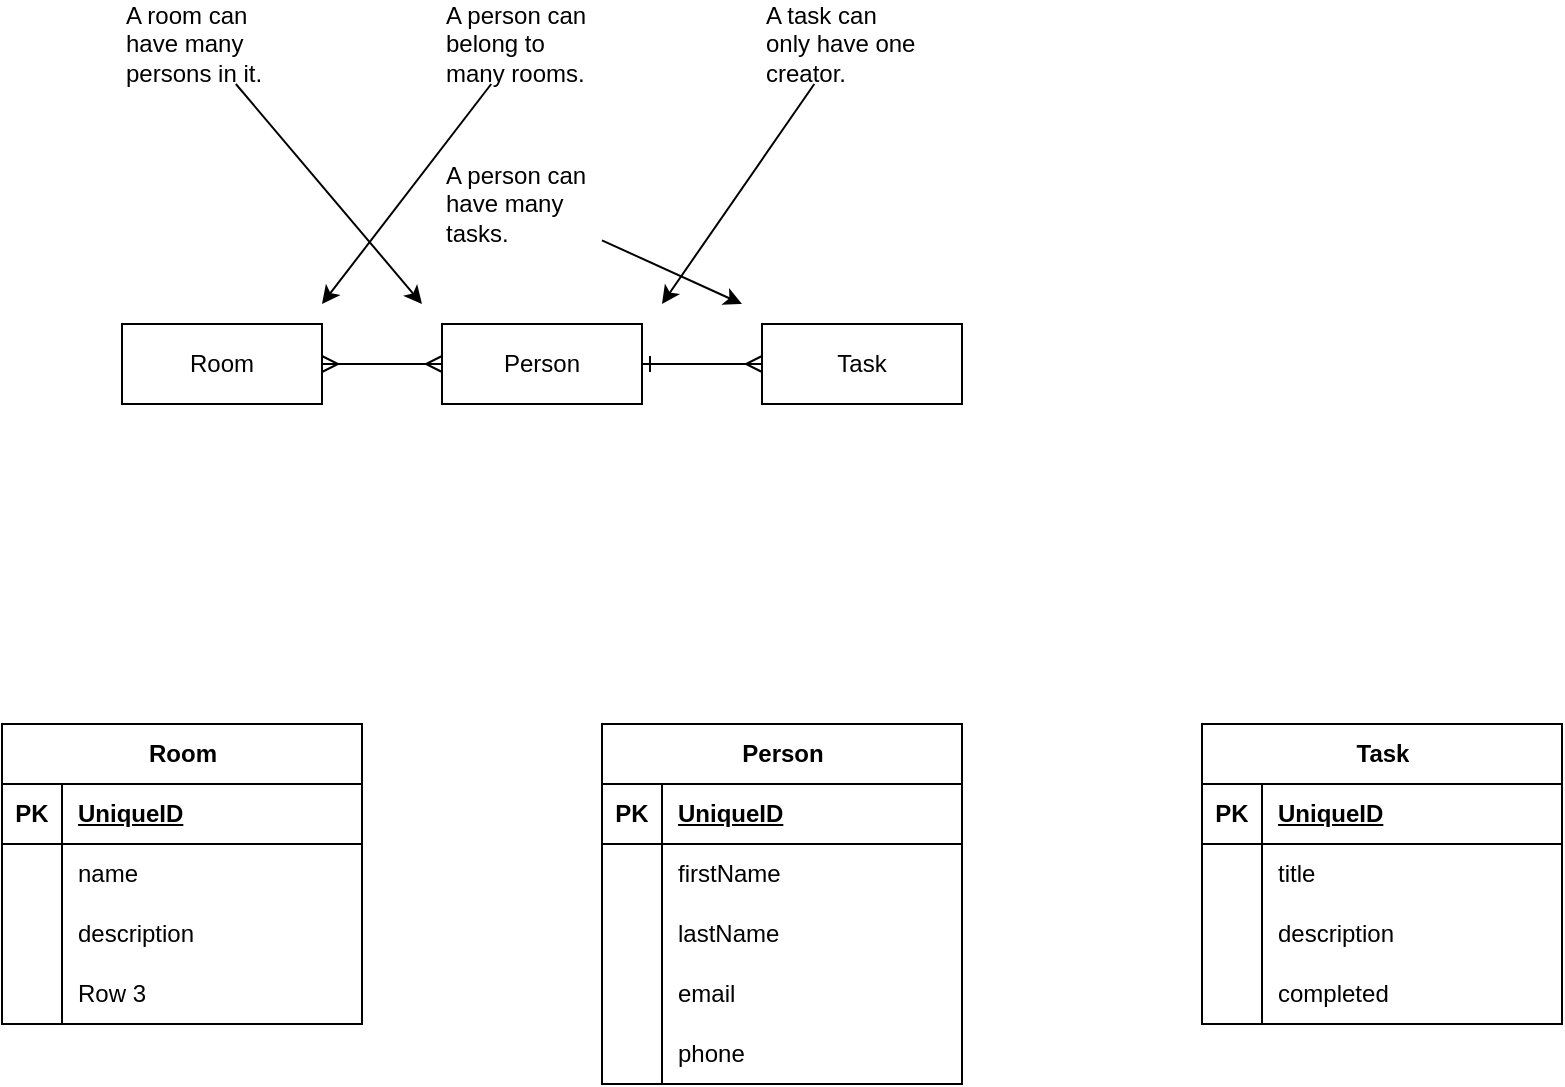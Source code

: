 <mxfile version="26.0.4">
  <diagram name="Page-1" id="eZxNaYrEvJm0XlTv8BIc">
    <mxGraphModel dx="1024" dy="1790" grid="1" gridSize="10" guides="1" tooltips="1" connect="1" arrows="1" fold="1" page="1" pageScale="1" pageWidth="827" pageHeight="1169" math="0" shadow="0">
      <root>
        <mxCell id="0" />
        <mxCell id="1" parent="0" />
        <mxCell id="GMAXOd5DtLpBHhY5yznX-1" value="Task" style="shape=table;startSize=30;container=1;collapsible=1;childLayout=tableLayout;fixedRows=1;rowLines=0;fontStyle=1;align=center;resizeLast=1;html=1;" vertex="1" parent="1">
          <mxGeometry x="620" y="240" width="180" height="150" as="geometry" />
        </mxCell>
        <mxCell id="GMAXOd5DtLpBHhY5yznX-2" value="" style="shape=tableRow;horizontal=0;startSize=0;swimlaneHead=0;swimlaneBody=0;fillColor=none;collapsible=0;dropTarget=0;points=[[0,0.5],[1,0.5]];portConstraint=eastwest;top=0;left=0;right=0;bottom=1;" vertex="1" parent="GMAXOd5DtLpBHhY5yznX-1">
          <mxGeometry y="30" width="180" height="30" as="geometry" />
        </mxCell>
        <mxCell id="GMAXOd5DtLpBHhY5yznX-3" value="PK" style="shape=partialRectangle;connectable=0;fillColor=none;top=0;left=0;bottom=0;right=0;fontStyle=1;overflow=hidden;whiteSpace=wrap;html=1;" vertex="1" parent="GMAXOd5DtLpBHhY5yznX-2">
          <mxGeometry width="30" height="30" as="geometry">
            <mxRectangle width="30" height="30" as="alternateBounds" />
          </mxGeometry>
        </mxCell>
        <mxCell id="GMAXOd5DtLpBHhY5yznX-4" value="UniqueID" style="shape=partialRectangle;connectable=0;fillColor=none;top=0;left=0;bottom=0;right=0;align=left;spacingLeft=6;fontStyle=5;overflow=hidden;whiteSpace=wrap;html=1;" vertex="1" parent="GMAXOd5DtLpBHhY5yznX-2">
          <mxGeometry x="30" width="150" height="30" as="geometry">
            <mxRectangle width="150" height="30" as="alternateBounds" />
          </mxGeometry>
        </mxCell>
        <mxCell id="GMAXOd5DtLpBHhY5yznX-5" value="" style="shape=tableRow;horizontal=0;startSize=0;swimlaneHead=0;swimlaneBody=0;fillColor=none;collapsible=0;dropTarget=0;points=[[0,0.5],[1,0.5]];portConstraint=eastwest;top=0;left=0;right=0;bottom=0;" vertex="1" parent="GMAXOd5DtLpBHhY5yznX-1">
          <mxGeometry y="60" width="180" height="30" as="geometry" />
        </mxCell>
        <mxCell id="GMAXOd5DtLpBHhY5yznX-6" value="" style="shape=partialRectangle;connectable=0;fillColor=none;top=0;left=0;bottom=0;right=0;editable=1;overflow=hidden;whiteSpace=wrap;html=1;" vertex="1" parent="GMAXOd5DtLpBHhY5yznX-5">
          <mxGeometry width="30" height="30" as="geometry">
            <mxRectangle width="30" height="30" as="alternateBounds" />
          </mxGeometry>
        </mxCell>
        <mxCell id="GMAXOd5DtLpBHhY5yznX-7" value="title" style="shape=partialRectangle;connectable=0;fillColor=none;top=0;left=0;bottom=0;right=0;align=left;spacingLeft=6;overflow=hidden;whiteSpace=wrap;html=1;" vertex="1" parent="GMAXOd5DtLpBHhY5yznX-5">
          <mxGeometry x="30" width="150" height="30" as="geometry">
            <mxRectangle width="150" height="30" as="alternateBounds" />
          </mxGeometry>
        </mxCell>
        <mxCell id="GMAXOd5DtLpBHhY5yznX-8" value="" style="shape=tableRow;horizontal=0;startSize=0;swimlaneHead=0;swimlaneBody=0;fillColor=none;collapsible=0;dropTarget=0;points=[[0,0.5],[1,0.5]];portConstraint=eastwest;top=0;left=0;right=0;bottom=0;" vertex="1" parent="GMAXOd5DtLpBHhY5yznX-1">
          <mxGeometry y="90" width="180" height="30" as="geometry" />
        </mxCell>
        <mxCell id="GMAXOd5DtLpBHhY5yznX-9" value="" style="shape=partialRectangle;connectable=0;fillColor=none;top=0;left=0;bottom=0;right=0;editable=1;overflow=hidden;whiteSpace=wrap;html=1;" vertex="1" parent="GMAXOd5DtLpBHhY5yznX-8">
          <mxGeometry width="30" height="30" as="geometry">
            <mxRectangle width="30" height="30" as="alternateBounds" />
          </mxGeometry>
        </mxCell>
        <mxCell id="GMAXOd5DtLpBHhY5yznX-10" value="description" style="shape=partialRectangle;connectable=0;fillColor=none;top=0;left=0;bottom=0;right=0;align=left;spacingLeft=6;overflow=hidden;whiteSpace=wrap;html=1;" vertex="1" parent="GMAXOd5DtLpBHhY5yznX-8">
          <mxGeometry x="30" width="150" height="30" as="geometry">
            <mxRectangle width="150" height="30" as="alternateBounds" />
          </mxGeometry>
        </mxCell>
        <mxCell id="GMAXOd5DtLpBHhY5yznX-11" value="" style="shape=tableRow;horizontal=0;startSize=0;swimlaneHead=0;swimlaneBody=0;fillColor=none;collapsible=0;dropTarget=0;points=[[0,0.5],[1,0.5]];portConstraint=eastwest;top=0;left=0;right=0;bottom=0;" vertex="1" parent="GMAXOd5DtLpBHhY5yznX-1">
          <mxGeometry y="120" width="180" height="30" as="geometry" />
        </mxCell>
        <mxCell id="GMAXOd5DtLpBHhY5yznX-12" value="" style="shape=partialRectangle;connectable=0;fillColor=none;top=0;left=0;bottom=0;right=0;editable=1;overflow=hidden;whiteSpace=wrap;html=1;" vertex="1" parent="GMAXOd5DtLpBHhY5yznX-11">
          <mxGeometry width="30" height="30" as="geometry">
            <mxRectangle width="30" height="30" as="alternateBounds" />
          </mxGeometry>
        </mxCell>
        <mxCell id="GMAXOd5DtLpBHhY5yznX-13" value="completed" style="shape=partialRectangle;connectable=0;fillColor=none;top=0;left=0;bottom=0;right=0;align=left;spacingLeft=6;overflow=hidden;whiteSpace=wrap;html=1;" vertex="1" parent="GMAXOd5DtLpBHhY5yznX-11">
          <mxGeometry x="30" width="150" height="30" as="geometry">
            <mxRectangle width="150" height="30" as="alternateBounds" />
          </mxGeometry>
        </mxCell>
        <mxCell id="GMAXOd5DtLpBHhY5yznX-14" value="Person" style="shape=table;startSize=30;container=1;collapsible=1;childLayout=tableLayout;fixedRows=1;rowLines=0;fontStyle=1;align=center;resizeLast=1;html=1;" vertex="1" parent="1">
          <mxGeometry x="320" y="240" width="180" height="180" as="geometry" />
        </mxCell>
        <mxCell id="GMAXOd5DtLpBHhY5yznX-15" value="" style="shape=tableRow;horizontal=0;startSize=0;swimlaneHead=0;swimlaneBody=0;fillColor=none;collapsible=0;dropTarget=0;points=[[0,0.5],[1,0.5]];portConstraint=eastwest;top=0;left=0;right=0;bottom=1;" vertex="1" parent="GMAXOd5DtLpBHhY5yznX-14">
          <mxGeometry y="30" width="180" height="30" as="geometry" />
        </mxCell>
        <mxCell id="GMAXOd5DtLpBHhY5yznX-16" value="PK" style="shape=partialRectangle;connectable=0;fillColor=none;top=0;left=0;bottom=0;right=0;fontStyle=1;overflow=hidden;whiteSpace=wrap;html=1;" vertex="1" parent="GMAXOd5DtLpBHhY5yznX-15">
          <mxGeometry width="30" height="30" as="geometry">
            <mxRectangle width="30" height="30" as="alternateBounds" />
          </mxGeometry>
        </mxCell>
        <mxCell id="GMAXOd5DtLpBHhY5yznX-17" value="UniqueID" style="shape=partialRectangle;connectable=0;fillColor=none;top=0;left=0;bottom=0;right=0;align=left;spacingLeft=6;fontStyle=5;overflow=hidden;whiteSpace=wrap;html=1;" vertex="1" parent="GMAXOd5DtLpBHhY5yznX-15">
          <mxGeometry x="30" width="150" height="30" as="geometry">
            <mxRectangle width="150" height="30" as="alternateBounds" />
          </mxGeometry>
        </mxCell>
        <mxCell id="GMAXOd5DtLpBHhY5yznX-18" value="" style="shape=tableRow;horizontal=0;startSize=0;swimlaneHead=0;swimlaneBody=0;fillColor=none;collapsible=0;dropTarget=0;points=[[0,0.5],[1,0.5]];portConstraint=eastwest;top=0;left=0;right=0;bottom=0;" vertex="1" parent="GMAXOd5DtLpBHhY5yznX-14">
          <mxGeometry y="60" width="180" height="30" as="geometry" />
        </mxCell>
        <mxCell id="GMAXOd5DtLpBHhY5yznX-19" value="" style="shape=partialRectangle;connectable=0;fillColor=none;top=0;left=0;bottom=0;right=0;editable=1;overflow=hidden;whiteSpace=wrap;html=1;" vertex="1" parent="GMAXOd5DtLpBHhY5yznX-18">
          <mxGeometry width="30" height="30" as="geometry">
            <mxRectangle width="30" height="30" as="alternateBounds" />
          </mxGeometry>
        </mxCell>
        <mxCell id="GMAXOd5DtLpBHhY5yznX-20" value="firstName" style="shape=partialRectangle;connectable=0;fillColor=none;top=0;left=0;bottom=0;right=0;align=left;spacingLeft=6;overflow=hidden;whiteSpace=wrap;html=1;" vertex="1" parent="GMAXOd5DtLpBHhY5yznX-18">
          <mxGeometry x="30" width="150" height="30" as="geometry">
            <mxRectangle width="150" height="30" as="alternateBounds" />
          </mxGeometry>
        </mxCell>
        <mxCell id="GMAXOd5DtLpBHhY5yznX-21" value="" style="shape=tableRow;horizontal=0;startSize=0;swimlaneHead=0;swimlaneBody=0;fillColor=none;collapsible=0;dropTarget=0;points=[[0,0.5],[1,0.5]];portConstraint=eastwest;top=0;left=0;right=0;bottom=0;" vertex="1" parent="GMAXOd5DtLpBHhY5yznX-14">
          <mxGeometry y="90" width="180" height="30" as="geometry" />
        </mxCell>
        <mxCell id="GMAXOd5DtLpBHhY5yznX-22" value="" style="shape=partialRectangle;connectable=0;fillColor=none;top=0;left=0;bottom=0;right=0;editable=1;overflow=hidden;whiteSpace=wrap;html=1;" vertex="1" parent="GMAXOd5DtLpBHhY5yznX-21">
          <mxGeometry width="30" height="30" as="geometry">
            <mxRectangle width="30" height="30" as="alternateBounds" />
          </mxGeometry>
        </mxCell>
        <mxCell id="GMAXOd5DtLpBHhY5yznX-23" value="lastName" style="shape=partialRectangle;connectable=0;fillColor=none;top=0;left=0;bottom=0;right=0;align=left;spacingLeft=6;overflow=hidden;whiteSpace=wrap;html=1;" vertex="1" parent="GMAXOd5DtLpBHhY5yznX-21">
          <mxGeometry x="30" width="150" height="30" as="geometry">
            <mxRectangle width="150" height="30" as="alternateBounds" />
          </mxGeometry>
        </mxCell>
        <mxCell id="GMAXOd5DtLpBHhY5yznX-24" value="" style="shape=tableRow;horizontal=0;startSize=0;swimlaneHead=0;swimlaneBody=0;fillColor=none;collapsible=0;dropTarget=0;points=[[0,0.5],[1,0.5]];portConstraint=eastwest;top=0;left=0;right=0;bottom=0;" vertex="1" parent="GMAXOd5DtLpBHhY5yznX-14">
          <mxGeometry y="120" width="180" height="30" as="geometry" />
        </mxCell>
        <mxCell id="GMAXOd5DtLpBHhY5yznX-25" value="" style="shape=partialRectangle;connectable=0;fillColor=none;top=0;left=0;bottom=0;right=0;editable=1;overflow=hidden;whiteSpace=wrap;html=1;" vertex="1" parent="GMAXOd5DtLpBHhY5yznX-24">
          <mxGeometry width="30" height="30" as="geometry">
            <mxRectangle width="30" height="30" as="alternateBounds" />
          </mxGeometry>
        </mxCell>
        <mxCell id="GMAXOd5DtLpBHhY5yznX-26" value="email" style="shape=partialRectangle;connectable=0;fillColor=none;top=0;left=0;bottom=0;right=0;align=left;spacingLeft=6;overflow=hidden;whiteSpace=wrap;html=1;" vertex="1" parent="GMAXOd5DtLpBHhY5yznX-24">
          <mxGeometry x="30" width="150" height="30" as="geometry">
            <mxRectangle width="150" height="30" as="alternateBounds" />
          </mxGeometry>
        </mxCell>
        <mxCell id="GMAXOd5DtLpBHhY5yznX-40" style="shape=tableRow;horizontal=0;startSize=0;swimlaneHead=0;swimlaneBody=0;fillColor=none;collapsible=0;dropTarget=0;points=[[0,0.5],[1,0.5]];portConstraint=eastwest;top=0;left=0;right=0;bottom=0;" vertex="1" parent="GMAXOd5DtLpBHhY5yznX-14">
          <mxGeometry y="150" width="180" height="30" as="geometry" />
        </mxCell>
        <mxCell id="GMAXOd5DtLpBHhY5yznX-41" style="shape=partialRectangle;connectable=0;fillColor=none;top=0;left=0;bottom=0;right=0;editable=1;overflow=hidden;whiteSpace=wrap;html=1;" vertex="1" parent="GMAXOd5DtLpBHhY5yznX-40">
          <mxGeometry width="30" height="30" as="geometry">
            <mxRectangle width="30" height="30" as="alternateBounds" />
          </mxGeometry>
        </mxCell>
        <mxCell id="GMAXOd5DtLpBHhY5yznX-42" value="phone" style="shape=partialRectangle;connectable=0;fillColor=none;top=0;left=0;bottom=0;right=0;align=left;spacingLeft=6;overflow=hidden;whiteSpace=wrap;html=1;" vertex="1" parent="GMAXOd5DtLpBHhY5yznX-40">
          <mxGeometry x="30" width="150" height="30" as="geometry">
            <mxRectangle width="150" height="30" as="alternateBounds" />
          </mxGeometry>
        </mxCell>
        <mxCell id="GMAXOd5DtLpBHhY5yznX-27" value="Room" style="shape=table;startSize=30;container=1;collapsible=1;childLayout=tableLayout;fixedRows=1;rowLines=0;fontStyle=1;align=center;resizeLast=1;html=1;" vertex="1" parent="1">
          <mxGeometry x="20" y="240" width="180" height="150" as="geometry" />
        </mxCell>
        <mxCell id="GMAXOd5DtLpBHhY5yznX-28" value="" style="shape=tableRow;horizontal=0;startSize=0;swimlaneHead=0;swimlaneBody=0;fillColor=none;collapsible=0;dropTarget=0;points=[[0,0.5],[1,0.5]];portConstraint=eastwest;top=0;left=0;right=0;bottom=1;" vertex="1" parent="GMAXOd5DtLpBHhY5yznX-27">
          <mxGeometry y="30" width="180" height="30" as="geometry" />
        </mxCell>
        <mxCell id="GMAXOd5DtLpBHhY5yznX-29" value="PK" style="shape=partialRectangle;connectable=0;fillColor=none;top=0;left=0;bottom=0;right=0;fontStyle=1;overflow=hidden;whiteSpace=wrap;html=1;" vertex="1" parent="GMAXOd5DtLpBHhY5yznX-28">
          <mxGeometry width="30" height="30" as="geometry">
            <mxRectangle width="30" height="30" as="alternateBounds" />
          </mxGeometry>
        </mxCell>
        <mxCell id="GMAXOd5DtLpBHhY5yznX-30" value="UniqueID" style="shape=partialRectangle;connectable=0;fillColor=none;top=0;left=0;bottom=0;right=0;align=left;spacingLeft=6;fontStyle=5;overflow=hidden;whiteSpace=wrap;html=1;" vertex="1" parent="GMAXOd5DtLpBHhY5yznX-28">
          <mxGeometry x="30" width="150" height="30" as="geometry">
            <mxRectangle width="150" height="30" as="alternateBounds" />
          </mxGeometry>
        </mxCell>
        <mxCell id="GMAXOd5DtLpBHhY5yznX-31" value="" style="shape=tableRow;horizontal=0;startSize=0;swimlaneHead=0;swimlaneBody=0;fillColor=none;collapsible=0;dropTarget=0;points=[[0,0.5],[1,0.5]];portConstraint=eastwest;top=0;left=0;right=0;bottom=0;" vertex="1" parent="GMAXOd5DtLpBHhY5yznX-27">
          <mxGeometry y="60" width="180" height="30" as="geometry" />
        </mxCell>
        <mxCell id="GMAXOd5DtLpBHhY5yznX-32" value="" style="shape=partialRectangle;connectable=0;fillColor=none;top=0;left=0;bottom=0;right=0;editable=1;overflow=hidden;whiteSpace=wrap;html=1;" vertex="1" parent="GMAXOd5DtLpBHhY5yznX-31">
          <mxGeometry width="30" height="30" as="geometry">
            <mxRectangle width="30" height="30" as="alternateBounds" />
          </mxGeometry>
        </mxCell>
        <mxCell id="GMAXOd5DtLpBHhY5yznX-33" value="name" style="shape=partialRectangle;connectable=0;fillColor=none;top=0;left=0;bottom=0;right=0;align=left;spacingLeft=6;overflow=hidden;whiteSpace=wrap;html=1;" vertex="1" parent="GMAXOd5DtLpBHhY5yznX-31">
          <mxGeometry x="30" width="150" height="30" as="geometry">
            <mxRectangle width="150" height="30" as="alternateBounds" />
          </mxGeometry>
        </mxCell>
        <mxCell id="GMAXOd5DtLpBHhY5yznX-34" value="" style="shape=tableRow;horizontal=0;startSize=0;swimlaneHead=0;swimlaneBody=0;fillColor=none;collapsible=0;dropTarget=0;points=[[0,0.5],[1,0.5]];portConstraint=eastwest;top=0;left=0;right=0;bottom=0;" vertex="1" parent="GMAXOd5DtLpBHhY5yznX-27">
          <mxGeometry y="90" width="180" height="30" as="geometry" />
        </mxCell>
        <mxCell id="GMAXOd5DtLpBHhY5yznX-35" value="" style="shape=partialRectangle;connectable=0;fillColor=none;top=0;left=0;bottom=0;right=0;editable=1;overflow=hidden;whiteSpace=wrap;html=1;" vertex="1" parent="GMAXOd5DtLpBHhY5yznX-34">
          <mxGeometry width="30" height="30" as="geometry">
            <mxRectangle width="30" height="30" as="alternateBounds" />
          </mxGeometry>
        </mxCell>
        <mxCell id="GMAXOd5DtLpBHhY5yznX-36" value="description" style="shape=partialRectangle;connectable=0;fillColor=none;top=0;left=0;bottom=0;right=0;align=left;spacingLeft=6;overflow=hidden;whiteSpace=wrap;html=1;" vertex="1" parent="GMAXOd5DtLpBHhY5yznX-34">
          <mxGeometry x="30" width="150" height="30" as="geometry">
            <mxRectangle width="150" height="30" as="alternateBounds" />
          </mxGeometry>
        </mxCell>
        <mxCell id="GMAXOd5DtLpBHhY5yznX-37" value="" style="shape=tableRow;horizontal=0;startSize=0;swimlaneHead=0;swimlaneBody=0;fillColor=none;collapsible=0;dropTarget=0;points=[[0,0.5],[1,0.5]];portConstraint=eastwest;top=0;left=0;right=0;bottom=0;" vertex="1" parent="GMAXOd5DtLpBHhY5yznX-27">
          <mxGeometry y="120" width="180" height="30" as="geometry" />
        </mxCell>
        <mxCell id="GMAXOd5DtLpBHhY5yznX-38" value="" style="shape=partialRectangle;connectable=0;fillColor=none;top=0;left=0;bottom=0;right=0;editable=1;overflow=hidden;whiteSpace=wrap;html=1;" vertex="1" parent="GMAXOd5DtLpBHhY5yznX-37">
          <mxGeometry width="30" height="30" as="geometry">
            <mxRectangle width="30" height="30" as="alternateBounds" />
          </mxGeometry>
        </mxCell>
        <mxCell id="GMAXOd5DtLpBHhY5yznX-39" value="Row 3" style="shape=partialRectangle;connectable=0;fillColor=none;top=0;left=0;bottom=0;right=0;align=left;spacingLeft=6;overflow=hidden;whiteSpace=wrap;html=1;" vertex="1" parent="GMAXOd5DtLpBHhY5yznX-37">
          <mxGeometry x="30" width="150" height="30" as="geometry">
            <mxRectangle width="150" height="30" as="alternateBounds" />
          </mxGeometry>
        </mxCell>
        <mxCell id="GMAXOd5DtLpBHhY5yznX-47" style="edgeStyle=orthogonalEdgeStyle;rounded=0;orthogonalLoop=1;jettySize=auto;html=1;exitX=0;exitY=0.5;exitDx=0;exitDy=0;entryX=1;entryY=0.5;entryDx=0;entryDy=0;endArrow=ERone;endFill=0;startArrow=ERmany;startFill=0;" edge="1" parent="1" source="GMAXOd5DtLpBHhY5yznX-43" target="GMAXOd5DtLpBHhY5yznX-44">
          <mxGeometry relative="1" as="geometry" />
        </mxCell>
        <mxCell id="GMAXOd5DtLpBHhY5yznX-43" value="Task" style="whiteSpace=wrap;html=1;align=center;" vertex="1" parent="1">
          <mxGeometry x="400" y="40" width="100" height="40" as="geometry" />
        </mxCell>
        <mxCell id="GMAXOd5DtLpBHhY5yznX-44" value="Person" style="whiteSpace=wrap;html=1;align=center;" vertex="1" parent="1">
          <mxGeometry x="240" y="40" width="100" height="40" as="geometry" />
        </mxCell>
        <mxCell id="GMAXOd5DtLpBHhY5yznX-46" style="edgeStyle=orthogonalEdgeStyle;rounded=0;orthogonalLoop=1;jettySize=auto;html=1;exitX=1;exitY=0.5;exitDx=0;exitDy=0;entryX=0;entryY=0.5;entryDx=0;entryDy=0;startArrow=ERmany;startFill=0;endArrow=ERmany;endFill=0;" edge="1" parent="1" source="GMAXOd5DtLpBHhY5yznX-45" target="GMAXOd5DtLpBHhY5yznX-44">
          <mxGeometry relative="1" as="geometry" />
        </mxCell>
        <mxCell id="GMAXOd5DtLpBHhY5yznX-45" value="Room" style="whiteSpace=wrap;html=1;align=center;" vertex="1" parent="1">
          <mxGeometry x="80" y="40" width="100" height="40" as="geometry" />
        </mxCell>
        <mxCell id="GMAXOd5DtLpBHhY5yznX-54" style="rounded=0;orthogonalLoop=1;jettySize=auto;html=1;" edge="1" parent="1" source="GMAXOd5DtLpBHhY5yznX-48">
          <mxGeometry relative="1" as="geometry">
            <mxPoint x="230" y="30" as="targetPoint" />
          </mxGeometry>
        </mxCell>
        <mxCell id="GMAXOd5DtLpBHhY5yznX-48" value="A room can have many persons in it." style="text;html=1;align=left;verticalAlign=middle;whiteSpace=wrap;rounded=0;" vertex="1" parent="1">
          <mxGeometry x="80" y="-120" width="80" height="40" as="geometry" />
        </mxCell>
        <mxCell id="GMAXOd5DtLpBHhY5yznX-55" style="rounded=0;orthogonalLoop=1;jettySize=auto;html=1;" edge="1" parent="1" source="GMAXOd5DtLpBHhY5yznX-49">
          <mxGeometry relative="1" as="geometry">
            <mxPoint x="180" y="30" as="targetPoint" />
          </mxGeometry>
        </mxCell>
        <mxCell id="GMAXOd5DtLpBHhY5yznX-49" value="A person can belong to many rooms." style="text;html=1;align=left;verticalAlign=middle;whiteSpace=wrap;rounded=0;" vertex="1" parent="1">
          <mxGeometry x="240" y="-120" width="80" height="40" as="geometry" />
        </mxCell>
        <mxCell id="GMAXOd5DtLpBHhY5yznX-58" style="rounded=0;orthogonalLoop=1;jettySize=auto;html=1;" edge="1" parent="1" source="GMAXOd5DtLpBHhY5yznX-50">
          <mxGeometry relative="1" as="geometry">
            <mxPoint x="350" y="30" as="targetPoint" />
          </mxGeometry>
        </mxCell>
        <mxCell id="GMAXOd5DtLpBHhY5yznX-50" value="A task can only have one creator." style="text;html=1;align=left;verticalAlign=middle;whiteSpace=wrap;rounded=0;" vertex="1" parent="1">
          <mxGeometry x="400" y="-120" width="80" height="40" as="geometry" />
        </mxCell>
        <mxCell id="GMAXOd5DtLpBHhY5yznX-57" style="rounded=0;orthogonalLoop=1;jettySize=auto;html=1;" edge="1" parent="1" source="GMAXOd5DtLpBHhY5yznX-51">
          <mxGeometry relative="1" as="geometry">
            <mxPoint x="390" y="30" as="targetPoint" />
          </mxGeometry>
        </mxCell>
        <mxCell id="GMAXOd5DtLpBHhY5yznX-51" value="A person can have many tasks." style="text;html=1;align=left;verticalAlign=middle;whiteSpace=wrap;rounded=0;horizontal=1;" vertex="1" parent="1">
          <mxGeometry x="240" y="-40" width="80" height="40" as="geometry" />
        </mxCell>
      </root>
    </mxGraphModel>
  </diagram>
</mxfile>
